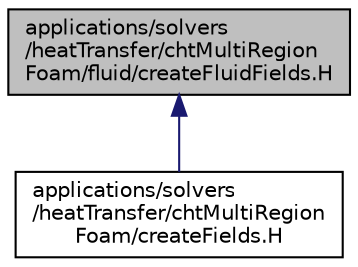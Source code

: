 digraph "applications/solvers/heatTransfer/chtMultiRegionFoam/fluid/createFluidFields.H"
{
  bgcolor="transparent";
  edge [fontname="Helvetica",fontsize="10",labelfontname="Helvetica",labelfontsize="10"];
  node [fontname="Helvetica",fontsize="10",shape=record];
  Node1 [label="applications/solvers\l/heatTransfer/chtMultiRegion\lFoam/fluid/createFluidFields.H",height=0.2,width=0.4,color="black", fillcolor="grey75", style="filled" fontcolor="black"];
  Node1 -> Node2 [dir="back",color="midnightblue",fontsize="10",style="solid",fontname="Helvetica"];
  Node2 [label="applications/solvers\l/heatTransfer/chtMultiRegion\lFoam/createFields.H",height=0.2,width=0.4,color="black",URL="$solvers_2heatTransfer_2chtMultiRegionFoam_2createFields_8H.html"];
}
